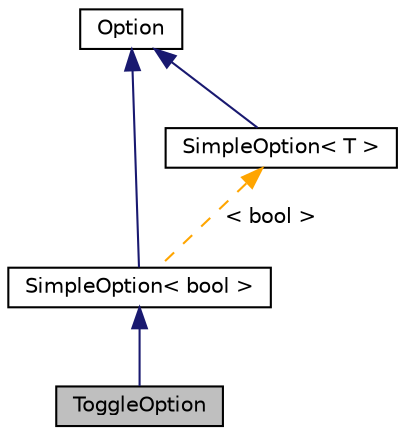 digraph "ToggleOption"
{
 // LATEX_PDF_SIZE
  edge [fontname="Helvetica",fontsize="10",labelfontname="Helvetica",labelfontsize="10"];
  node [fontname="Helvetica",fontsize="10",shape=record];
  Node1 [label="ToggleOption",height=0.2,width=0.4,color="black", fillcolor="grey75", style="filled", fontcolor="black",tooltip="Implementation of an option that can be either true or false."];
  Node2 -> Node1 [dir="back",color="midnightblue",fontsize="10",style="solid",fontname="Helvetica"];
  Node2 [label="SimpleOption\< bool \>",height=0.2,width=0.4,color="black", fillcolor="white", style="filled",URL="$classarm__compute_1_1utils_1_1_simple_option.xhtml",tooltip=" "];
  Node3 -> Node2 [dir="back",color="midnightblue",fontsize="10",style="solid",fontname="Helvetica"];
  Node3 [label="Option",height=0.2,width=0.4,color="black", fillcolor="white", style="filled",URL="$classarm__compute_1_1utils_1_1_option.xhtml",tooltip="Abstract base class for a command line option."];
  Node4 -> Node2 [dir="back",color="orange",fontsize="10",style="dashed",label=" \< bool \>" ,fontname="Helvetica"];
  Node4 [label="SimpleOption\< T \>",height=0.2,width=0.4,color="black", fillcolor="white", style="filled",URL="$classarm__compute_1_1utils_1_1_simple_option.xhtml",tooltip="Implementation of an option that accepts a single value."];
  Node3 -> Node4 [dir="back",color="midnightblue",fontsize="10",style="solid",fontname="Helvetica"];
}
